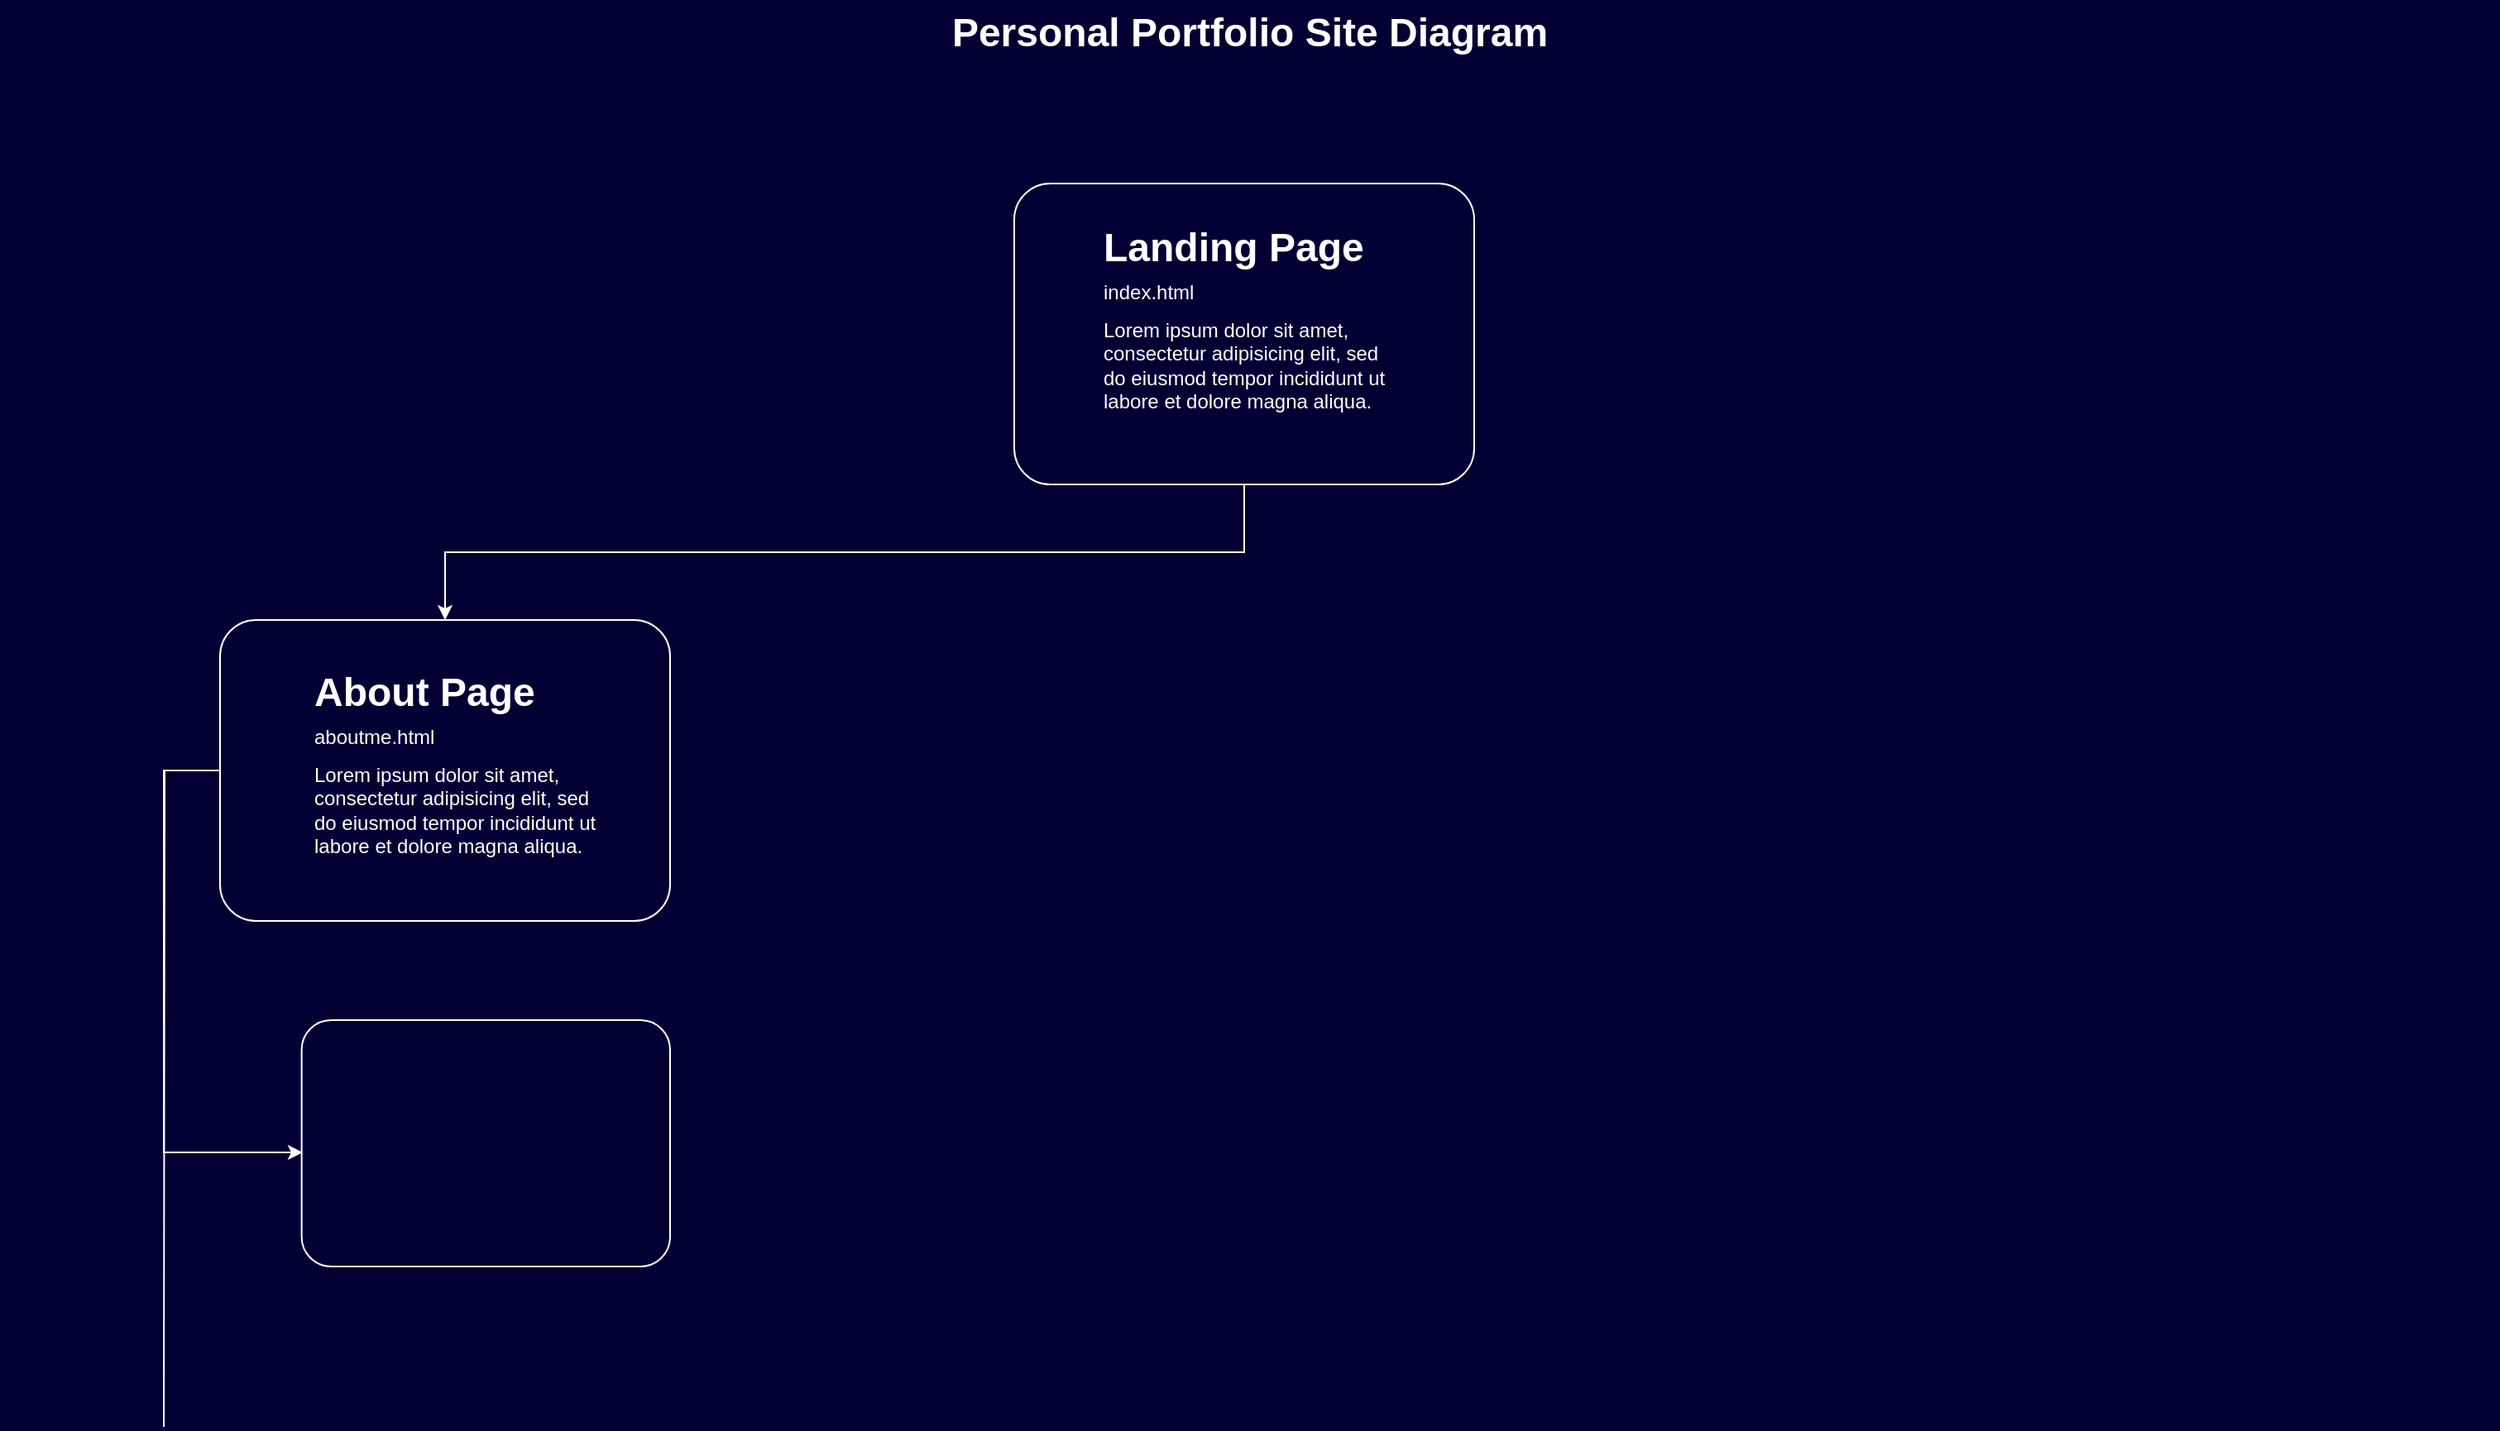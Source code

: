 <mxfile version="22.0.4" type="github">
  <diagram name="Page-1" id="929967ad-93f9-6ef4-fab6-5d389245f69c">
    <mxGraphModel dx="1540" dy="926" grid="0" gridSize="10" guides="1" tooltips="1" connect="1" arrows="1" fold="1" page="1" pageScale="1.5" pageWidth="1169" pageHeight="826" background="#000033" math="0" shadow="0">
      <root>
        <mxCell id="0" style=";html=1;" />
        <mxCell id="1" style=";html=1;" parent="0" />
        <mxCell id="1672d66443f91eb5-23" value="&lt;font color=&quot;#ffffff&quot;&gt;Personal Portfolio Site Diagram&lt;/font&gt;" style="text;html=1;fontSize=24;fontStyle=1;verticalAlign=middle;align=center;" parent="1" vertex="1">
          <mxGeometry x="120" y="40" width="1510" height="40" as="geometry" />
        </mxCell>
        <mxCell id="XCRQBAGbuWee2OxwCd0X-5" style="edgeStyle=orthogonalEdgeStyle;rounded=0;orthogonalLoop=1;jettySize=auto;html=1;entryX=0.5;entryY=0;entryDx=0;entryDy=0;exitX=0.5;exitY=1;exitDx=0;exitDy=0;strokeColor=#FFFFFF;" edge="1" parent="1" source="XCRQBAGbuWee2OxwCd0X-1" target="XCRQBAGbuWee2OxwCd0X-4">
          <mxGeometry relative="1" as="geometry">
            <mxPoint x="648" y="422" as="targetPoint" />
          </mxGeometry>
        </mxCell>
        <mxCell id="XCRQBAGbuWee2OxwCd0X-1" value="" style="rounded=1;whiteSpace=wrap;html=1;fillColor=none;arcSize=12;strokeColor=#FFFFFF;" vertex="1" parent="1">
          <mxGeometry x="733" y="151" width="278" height="182" as="geometry" />
        </mxCell>
        <mxCell id="XCRQBAGbuWee2OxwCd0X-3" value="&lt;p style=&quot;line-height: 70%;&quot;&gt;&lt;/p&gt;&lt;h1 style=&quot;line-height: 60%;&quot;&gt;&lt;font color=&quot;#ffffff&quot;&gt;Landing Page&lt;/font&gt;&lt;/h1&gt;&lt;div style=&quot;line-height: 60%;&quot;&gt;&lt;font color=&quot;#ffffff&quot;&gt;index.html&lt;/font&gt;&lt;/div&gt;&lt;p&gt;&lt;font color=&quot;#ffffff&quot;&gt;Lorem ipsum dolor sit amet, consectetur adipisicing elit, sed do eiusmod tempor incididunt ut labore et dolore magna aliqua.&lt;/font&gt;&lt;/p&gt;&lt;p&gt;&lt;/p&gt;" style="text;html=1;strokeColor=none;fillColor=none;spacing=5;spacingTop=-20;whiteSpace=wrap;overflow=hidden;rounded=0;" vertex="1" parent="1">
          <mxGeometry x="782" y="177" width="190" height="120" as="geometry" />
        </mxCell>
        <mxCell id="XCRQBAGbuWee2OxwCd0X-8" style="edgeStyle=orthogonalEdgeStyle;rounded=0;orthogonalLoop=1;jettySize=auto;html=1;strokeColor=#FFFFFF;endArrow=none;endFill=0;" edge="1" parent="1" source="XCRQBAGbuWee2OxwCd0X-4">
          <mxGeometry relative="1" as="geometry">
            <mxPoint x="219" y="903" as="targetPoint" />
          </mxGeometry>
        </mxCell>
        <mxCell id="XCRQBAGbuWee2OxwCd0X-4" value="" style="rounded=1;whiteSpace=wrap;html=1;fillColor=none;arcSize=12;strokeColor=#FFFFFF;" vertex="1" parent="1">
          <mxGeometry x="253" y="415" width="272" height="182" as="geometry" />
        </mxCell>
        <mxCell id="XCRQBAGbuWee2OxwCd0X-7" value="&lt;p style=&quot;line-height: 70%;&quot;&gt;&lt;/p&gt;&lt;h1 style=&quot;line-height: 60%;&quot;&gt;&lt;font color=&quot;#ffffff&quot;&gt;About Page&lt;/font&gt;&lt;/h1&gt;&lt;div style=&quot;line-height: 60%;&quot;&gt;&lt;font color=&quot;#ffffff&quot;&gt;aboutme.html&lt;/font&gt;&lt;/div&gt;&lt;p&gt;&lt;font color=&quot;#ffffff&quot;&gt;Lorem ipsum dolor sit amet, consectetur adipisicing elit, sed do eiusmod tempor incididunt ut labore et dolore magna aliqua.&lt;/font&gt;&lt;/p&gt;&lt;p&gt;&lt;/p&gt;" style="text;html=1;strokeColor=none;fillColor=none;spacing=5;spacingTop=-20;whiteSpace=wrap;overflow=hidden;rounded=0;" vertex="1" parent="1">
          <mxGeometry x="305" y="446" width="190" height="120" as="geometry" />
        </mxCell>
        <mxCell id="XCRQBAGbuWee2OxwCd0X-9" value="" style="rounded=1;whiteSpace=wrap;html=1;fillColor=none;arcSize=12;strokeColor=#FFFFFF;" vertex="1" parent="1">
          <mxGeometry x="302.32" y="657" width="222.68" height="149" as="geometry" />
        </mxCell>
        <mxCell id="XCRQBAGbuWee2OxwCd0X-11" style="edgeStyle=orthogonalEdgeStyle;rounded=0;orthogonalLoop=1;jettySize=auto;html=1;exitX=0;exitY=0.5;exitDx=0;exitDy=0;entryX=0.003;entryY=0.537;entryDx=0;entryDy=0;entryPerimeter=0;strokeColor=#FFFFFF;" edge="1" parent="1" source="XCRQBAGbuWee2OxwCd0X-4" target="XCRQBAGbuWee2OxwCd0X-9">
          <mxGeometry relative="1" as="geometry">
            <Array as="points">
              <mxPoint x="219" y="506" />
              <mxPoint x="219" y="737" />
            </Array>
          </mxGeometry>
        </mxCell>
      </root>
    </mxGraphModel>
  </diagram>
</mxfile>
